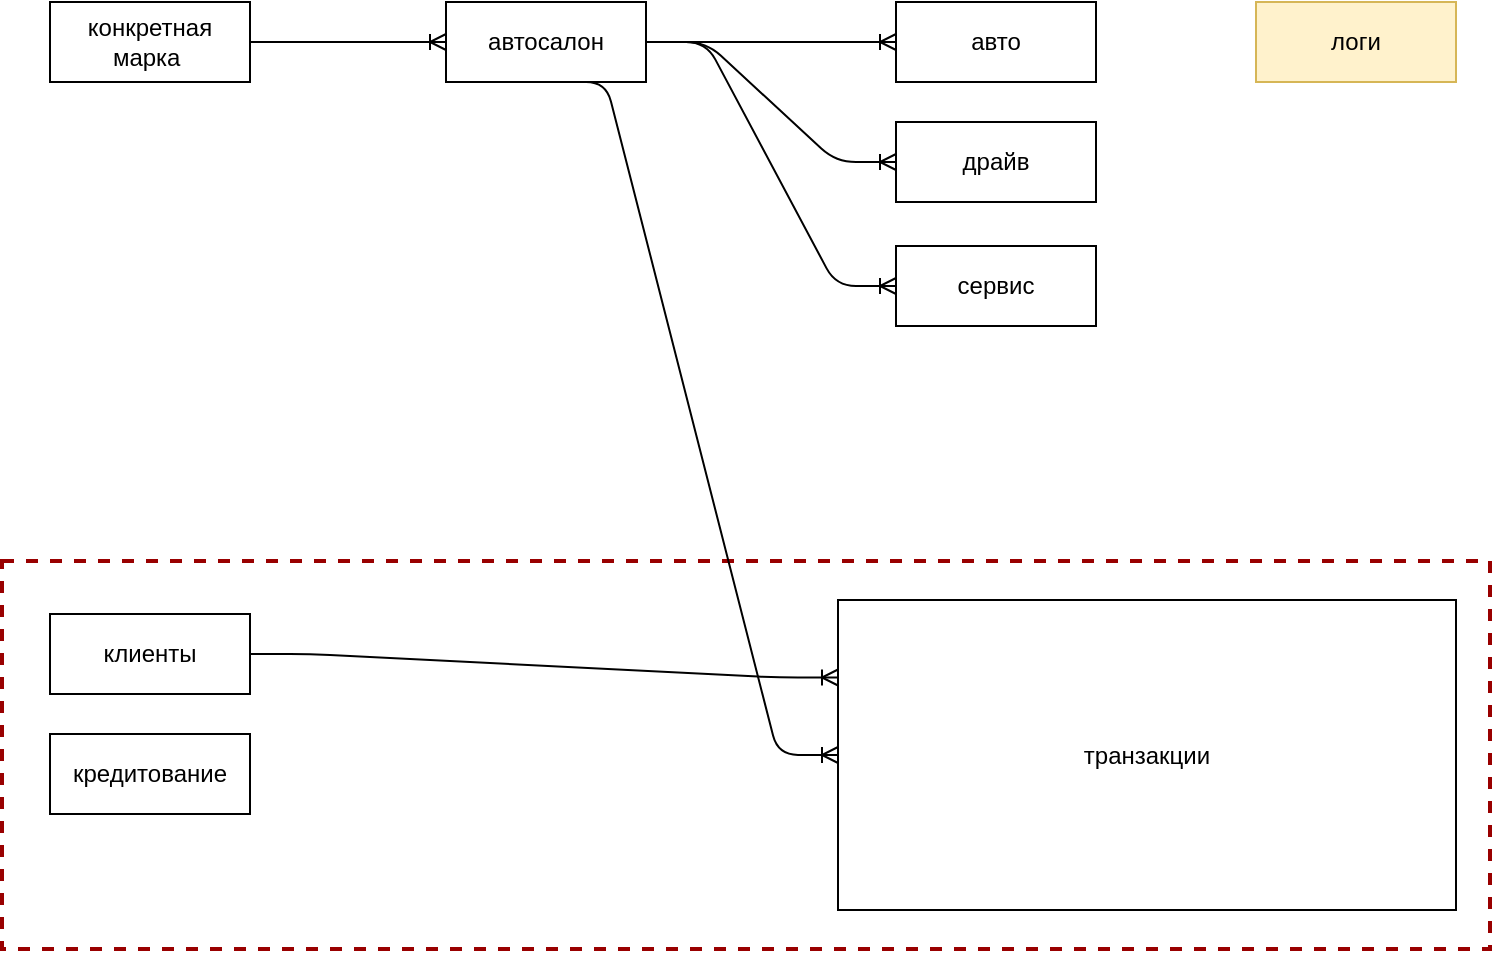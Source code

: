 <mxfile version="13.7.7" type="github">
  <diagram id="R2lEEEUBdFMjLlhIrx00" name="Page-1">
    <mxGraphModel dx="1221" dy="682" grid="0" gridSize="10" guides="1" tooltips="1" connect="1" arrows="1" fold="1" page="1" pageScale="1" pageWidth="850" pageHeight="1100" background="#FFFFFF" math="0" shadow="0" extFonts="Permanent Marker^https://fonts.googleapis.com/css?family=Permanent+Marker">
      <root>
        <mxCell id="0" />
        <mxCell id="1" parent="0" />
        <mxCell id="fLak2IIg4NW9NSZvau48-38" value="" style="whiteSpace=wrap;html=1;align=center;fillColor=none;strokeColor=#990000;strokeWidth=2;dashed=1;" vertex="1" parent="1">
          <mxGeometry x="79" y="384.5" width="744" height="194" as="geometry" />
        </mxCell>
        <mxCell id="fLak2IIg4NW9NSZvau48-9" value="автосалон" style="whiteSpace=wrap;html=1;align=center;" vertex="1" parent="1">
          <mxGeometry x="301" y="105" width="100" height="40" as="geometry" />
        </mxCell>
        <mxCell id="fLak2IIg4NW9NSZvau48-10" value="авто" style="whiteSpace=wrap;html=1;align=center;" vertex="1" parent="1">
          <mxGeometry x="526" y="105" width="100" height="40" as="geometry" />
        </mxCell>
        <mxCell id="fLak2IIg4NW9NSZvau48-12" value="транзакции" style="whiteSpace=wrap;html=1;align=center;" vertex="1" parent="1">
          <mxGeometry x="497" y="404" width="309" height="155" as="geometry" />
        </mxCell>
        <mxCell id="fLak2IIg4NW9NSZvau48-13" value="драйв" style="whiteSpace=wrap;html=1;align=center;" vertex="1" parent="1">
          <mxGeometry x="526" y="165" width="100" height="40" as="geometry" />
        </mxCell>
        <mxCell id="fLak2IIg4NW9NSZvau48-14" value="сервис" style="whiteSpace=wrap;html=1;align=center;" vertex="1" parent="1">
          <mxGeometry x="526" y="227" width="100" height="40" as="geometry" />
        </mxCell>
        <mxCell id="fLak2IIg4NW9NSZvau48-16" value="кредитование" style="whiteSpace=wrap;html=1;align=center;" vertex="1" parent="1">
          <mxGeometry x="103" y="471" width="100" height="40" as="geometry" />
        </mxCell>
        <mxCell id="fLak2IIg4NW9NSZvau48-17" value="логи" style="whiteSpace=wrap;html=1;align=center;fillColor=#fff2cc;strokeColor=#d6b656;" vertex="1" parent="1">
          <mxGeometry x="706" y="105" width="100" height="40" as="geometry" />
        </mxCell>
        <mxCell id="fLak2IIg4NW9NSZvau48-18" value="клиенты" style="whiteSpace=wrap;html=1;align=center;" vertex="1" parent="1">
          <mxGeometry x="103" y="411" width="100" height="40" as="geometry" />
        </mxCell>
        <mxCell id="fLak2IIg4NW9NSZvau48-19" value="конкретная марка&amp;nbsp;" style="whiteSpace=wrap;html=1;align=center;" vertex="1" parent="1">
          <mxGeometry x="103" y="105" width="100" height="40" as="geometry" />
        </mxCell>
        <mxCell id="fLak2IIg4NW9NSZvau48-20" value="" style="edgeStyle=entityRelationEdgeStyle;fontSize=12;html=1;endArrow=ERoneToMany;entryX=0;entryY=0.5;entryDx=0;entryDy=0;exitX=1;exitY=0.5;exitDx=0;exitDy=0;" edge="1" parent="1" source="fLak2IIg4NW9NSZvau48-19" target="fLak2IIg4NW9NSZvau48-9">
          <mxGeometry width="100" height="100" relative="1" as="geometry">
            <mxPoint x="265" y="402" as="sourcePoint" />
            <mxPoint x="365" y="302" as="targetPoint" />
          </mxGeometry>
        </mxCell>
        <mxCell id="fLak2IIg4NW9NSZvau48-24" value="" style="edgeStyle=entityRelationEdgeStyle;fontSize=12;html=1;endArrow=ERoneToMany;exitX=1;exitY=0.5;exitDx=0;exitDy=0;entryX=0;entryY=0.5;entryDx=0;entryDy=0;" edge="1" parent="1" source="fLak2IIg4NW9NSZvau48-9" target="fLak2IIg4NW9NSZvau48-10">
          <mxGeometry width="100" height="100" relative="1" as="geometry">
            <mxPoint x="457" y="217" as="sourcePoint" />
            <mxPoint x="557" y="117" as="targetPoint" />
          </mxGeometry>
        </mxCell>
        <mxCell id="fLak2IIg4NW9NSZvau48-25" style="edgeStyle=orthogonalEdgeStyle;rounded=0;orthogonalLoop=1;jettySize=auto;html=1;exitX=0.5;exitY=1;exitDx=0;exitDy=0;" edge="1" parent="1" source="fLak2IIg4NW9NSZvau48-12" target="fLak2IIg4NW9NSZvau48-12">
          <mxGeometry relative="1" as="geometry" />
        </mxCell>
        <mxCell id="fLak2IIg4NW9NSZvau48-26" value="" style="edgeStyle=entityRelationEdgeStyle;fontSize=12;html=1;endArrow=ERoneToMany;entryX=0;entryY=0.5;entryDx=0;entryDy=0;exitX=1;exitY=0.5;exitDx=0;exitDy=0;" edge="1" parent="1" source="fLak2IIg4NW9NSZvau48-9" target="fLak2IIg4NW9NSZvau48-13">
          <mxGeometry width="100" height="100" relative="1" as="geometry">
            <mxPoint x="407" y="284" as="sourcePoint" />
            <mxPoint x="507" y="184" as="targetPoint" />
          </mxGeometry>
        </mxCell>
        <mxCell id="fLak2IIg4NW9NSZvau48-27" value="" style="edgeStyle=entityRelationEdgeStyle;fontSize=12;html=1;endArrow=ERoneToMany;entryX=0;entryY=0.5;entryDx=0;entryDy=0;exitX=1;exitY=0.5;exitDx=0;exitDy=0;" edge="1" parent="1" source="fLak2IIg4NW9NSZvau48-9" target="fLak2IIg4NW9NSZvau48-14">
          <mxGeometry width="100" height="100" relative="1" as="geometry">
            <mxPoint x="395" y="310" as="sourcePoint" />
            <mxPoint x="495" y="210" as="targetPoint" />
          </mxGeometry>
        </mxCell>
        <mxCell id="fLak2IIg4NW9NSZvau48-32" value="" style="edgeStyle=entityRelationEdgeStyle;fontSize=12;html=1;endArrow=ERoneToMany;exitX=0.5;exitY=1;exitDx=0;exitDy=0;entryX=0;entryY=0.5;entryDx=0;entryDy=0;" edge="1" parent="1" source="fLak2IIg4NW9NSZvau48-9" target="fLak2IIg4NW9NSZvau48-12">
          <mxGeometry width="100" height="100" relative="1" as="geometry">
            <mxPoint x="404" y="309" as="sourcePoint" />
            <mxPoint x="504" y="209" as="targetPoint" />
          </mxGeometry>
        </mxCell>
        <mxCell id="fLak2IIg4NW9NSZvau48-34" value="" style="edgeStyle=entityRelationEdgeStyle;fontSize=12;html=1;endArrow=ERoneToMany;entryX=0;entryY=0.25;entryDx=0;entryDy=0;exitX=1;exitY=0.5;exitDx=0;exitDy=0;" edge="1" parent="1" source="fLak2IIg4NW9NSZvau48-18" target="fLak2IIg4NW9NSZvau48-12">
          <mxGeometry width="100" height="100" relative="1" as="geometry">
            <mxPoint x="203.0" y="397" as="sourcePoint" />
            <mxPoint x="497" y="427.25" as="targetPoint" />
          </mxGeometry>
        </mxCell>
      </root>
    </mxGraphModel>
  </diagram>
</mxfile>
